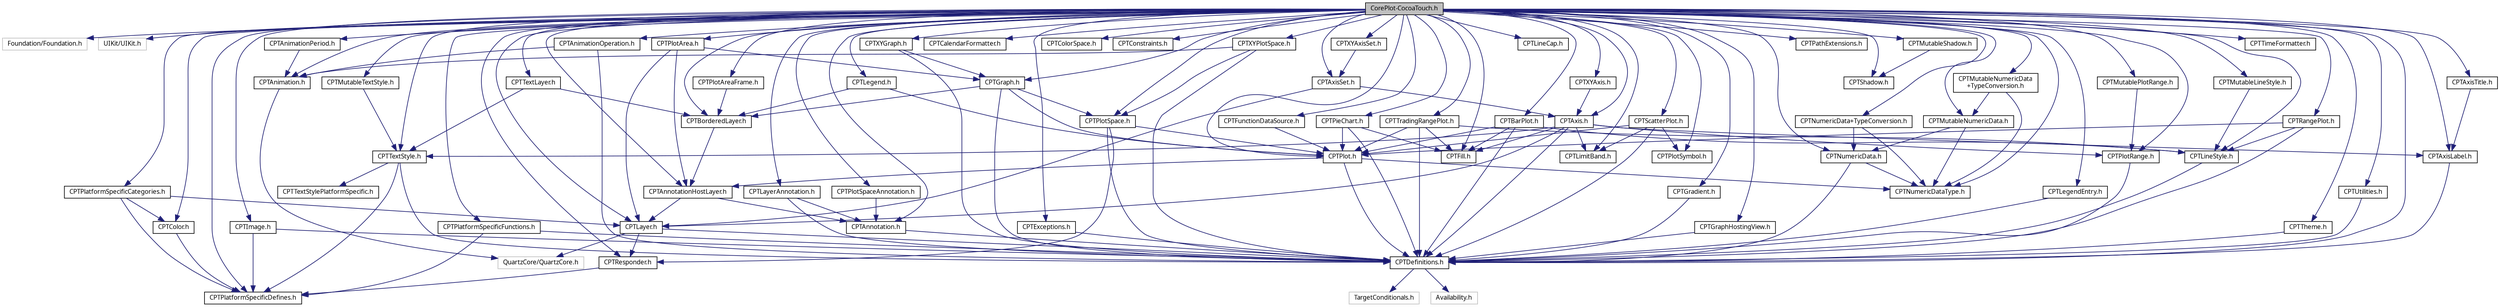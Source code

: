 digraph "CorePlot-CocoaTouch.h"
{
 // LATEX_PDF_SIZE
  bgcolor="transparent";
  edge [fontname="Lucinda Grande",fontsize="10",labelfontname="Lucinda Grande",labelfontsize="10"];
  node [fontname="Lucinda Grande",fontsize="10",shape=record];
  Node1 [label="CorePlot-CocoaTouch.h",height=0.2,width=0.4,color="black", fillcolor="grey75", style="filled", fontcolor="black",tooltip=" "];
  Node1 -> Node2 [color="midnightblue",fontsize="10",style="solid",fontname="Lucinda Grande"];
  Node2 [label="Foundation/Foundation.h",height=0.2,width=0.4,color="grey75",tooltip=" "];
  Node1 -> Node3 [color="midnightblue",fontsize="10",style="solid",fontname="Lucinda Grande"];
  Node3 [label="UIKit/UIKit.h",height=0.2,width=0.4,color="grey75",tooltip=" "];
  Node1 -> Node4 [color="midnightblue",fontsize="10",style="solid",fontname="Lucinda Grande"];
  Node4 [label="CPTAnimation.h",height=0.2,width=0.4,color="black",URL="$_c_p_t_animation_8h.html",tooltip=" "];
  Node4 -> Node5 [color="midnightblue",fontsize="10",style="solid",fontname="Lucinda Grande"];
  Node5 [label="QuartzCore/QuartzCore.h",height=0.2,width=0.4,color="grey75",tooltip=" "];
  Node1 -> Node6 [color="midnightblue",fontsize="10",style="solid",fontname="Lucinda Grande"];
  Node6 [label="CPTAnimationOperation.h",height=0.2,width=0.4,color="black",URL="$_c_p_t_animation_operation_8h.html",tooltip=" "];
  Node6 -> Node7 [color="midnightblue",fontsize="10",style="solid",fontname="Lucinda Grande"];
  Node7 [label="CPTDefinitions.h",height=0.2,width=0.4,color="black",URL="$_c_p_t_definitions_8h.html",tooltip=" "];
  Node7 -> Node8 [color="midnightblue",fontsize="10",style="solid",fontname="Lucinda Grande"];
  Node8 [label="TargetConditionals.h",height=0.2,width=0.4,color="grey75",tooltip=" "];
  Node7 -> Node9 [color="midnightblue",fontsize="10",style="solid",fontname="Lucinda Grande"];
  Node9 [label="Availability.h",height=0.2,width=0.4,color="grey75",tooltip=" "];
  Node6 -> Node4 [color="midnightblue",fontsize="10",style="solid",fontname="Lucinda Grande"];
  Node1 -> Node10 [color="midnightblue",fontsize="10",style="solid",fontname="Lucinda Grande"];
  Node10 [label="CPTAnimationPeriod.h",height=0.2,width=0.4,color="black",URL="$_c_p_t_animation_period_8h.html",tooltip=" "];
  Node10 -> Node4 [color="midnightblue",fontsize="10",style="solid",fontname="Lucinda Grande"];
  Node1 -> Node11 [color="midnightblue",fontsize="10",style="solid",fontname="Lucinda Grande"];
  Node11 [label="CPTAnnotation.h",height=0.2,width=0.4,color="black",URL="$_c_p_t_annotation_8h.html",tooltip=" "];
  Node11 -> Node7 [color="midnightblue",fontsize="10",style="solid",fontname="Lucinda Grande"];
  Node1 -> Node12 [color="midnightblue",fontsize="10",style="solid",fontname="Lucinda Grande"];
  Node12 [label="CPTAnnotationHostLayer.h",height=0.2,width=0.4,color="black",URL="$_c_p_t_annotation_host_layer_8h.html",tooltip=" "];
  Node12 -> Node13 [color="midnightblue",fontsize="10",style="solid",fontname="Lucinda Grande"];
  Node13 [label="CPTLayer.h",height=0.2,width=0.4,color="black",URL="$_c_p_t_layer_8h.html",tooltip=" "];
  Node13 -> Node14 [color="midnightblue",fontsize="10",style="solid",fontname="Lucinda Grande"];
  Node14 [label="CPTResponder.h",height=0.2,width=0.4,color="black",URL="$_c_p_t_responder_8h.html",tooltip=" "];
  Node14 -> Node15 [color="midnightblue",fontsize="10",style="solid",fontname="Lucinda Grande"];
  Node15 [label="CPTPlatformSpecificDefines.h",height=0.2,width=0.4,color="black",URL="$_c_p_t_platform_specific_defines_8h.html",tooltip=" "];
  Node13 -> Node5 [color="midnightblue",fontsize="10",style="solid",fontname="Lucinda Grande"];
  Node13 -> Node7 [color="midnightblue",fontsize="10",style="solid",fontname="Lucinda Grande"];
  Node12 -> Node11 [color="midnightblue",fontsize="10",style="solid",fontname="Lucinda Grande"];
  Node1 -> Node16 [color="midnightblue",fontsize="10",style="solid",fontname="Lucinda Grande"];
  Node16 [label="CPTAxis.h",height=0.2,width=0.4,color="black",URL="$_c_p_t_axis_8h.html",tooltip=" "];
  Node16 -> Node17 [color="midnightblue",fontsize="10",style="solid",fontname="Lucinda Grande"];
  Node17 [label="CPTAxisLabel.h",height=0.2,width=0.4,color="black",URL="$_c_p_t_axis_label_8h.html",tooltip=" "];
  Node17 -> Node7 [color="midnightblue",fontsize="10",style="solid",fontname="Lucinda Grande"];
  Node16 -> Node7 [color="midnightblue",fontsize="10",style="solid",fontname="Lucinda Grande"];
  Node16 -> Node18 [color="midnightblue",fontsize="10",style="solid",fontname="Lucinda Grande"];
  Node18 [label="CPTFill.h",height=0.2,width=0.4,color="black",URL="$_c_p_t_fill_8h.html",tooltip=" "];
  Node16 -> Node13 [color="midnightblue",fontsize="10",style="solid",fontname="Lucinda Grande"];
  Node16 -> Node19 [color="midnightblue",fontsize="10",style="solid",fontname="Lucinda Grande"];
  Node19 [label="CPTLimitBand.h",height=0.2,width=0.4,color="black",URL="$_c_p_t_limit_band_8h.html",tooltip=" "];
  Node16 -> Node20 [color="midnightblue",fontsize="10",style="solid",fontname="Lucinda Grande"];
  Node20 [label="CPTPlotRange.h",height=0.2,width=0.4,color="black",URL="$_c_p_t_plot_range_8h.html",tooltip=" "];
  Node20 -> Node7 [color="midnightblue",fontsize="10",style="solid",fontname="Lucinda Grande"];
  Node16 -> Node21 [color="midnightblue",fontsize="10",style="solid",fontname="Lucinda Grande"];
  Node21 [label="CPTTextStyle.h",height=0.2,width=0.4,color="black",URL="$_c_p_t_text_style_8h.html",tooltip=" "];
  Node21 -> Node15 [color="midnightblue",fontsize="10",style="solid",fontname="Lucinda Grande"];
  Node21 -> Node22 [color="midnightblue",fontsize="10",style="solid",fontname="Lucinda Grande"];
  Node22 [label="CPTTextStylePlatformSpecific.h",height=0.2,width=0.4,color="black",URL="$_c_p_t_text_style_platform_specific_8h.html",tooltip=" "];
  Node21 -> Node7 [color="midnightblue",fontsize="10",style="solid",fontname="Lucinda Grande"];
  Node1 -> Node17 [color="midnightblue",fontsize="10",style="solid",fontname="Lucinda Grande"];
  Node1 -> Node23 [color="midnightblue",fontsize="10",style="solid",fontname="Lucinda Grande"];
  Node23 [label="CPTAxisSet.h",height=0.2,width=0.4,color="black",URL="$_c_p_t_axis_set_8h.html",tooltip=" "];
  Node23 -> Node13 [color="midnightblue",fontsize="10",style="solid",fontname="Lucinda Grande"];
  Node23 -> Node16 [color="midnightblue",fontsize="10",style="solid",fontname="Lucinda Grande"];
  Node1 -> Node24 [color="midnightblue",fontsize="10",style="solid",fontname="Lucinda Grande"];
  Node24 [label="CPTAxisTitle.h",height=0.2,width=0.4,color="black",URL="$_c_p_t_axis_title_8h.html",tooltip=" "];
  Node24 -> Node17 [color="midnightblue",fontsize="10",style="solid",fontname="Lucinda Grande"];
  Node1 -> Node25 [color="midnightblue",fontsize="10",style="solid",fontname="Lucinda Grande"];
  Node25 [label="CPTBarPlot.h",height=0.2,width=0.4,color="black",URL="$_c_p_t_bar_plot_8h.html",tooltip=" "];
  Node25 -> Node7 [color="midnightblue",fontsize="10",style="solid",fontname="Lucinda Grande"];
  Node25 -> Node18 [color="midnightblue",fontsize="10",style="solid",fontname="Lucinda Grande"];
  Node25 -> Node26 [color="midnightblue",fontsize="10",style="solid",fontname="Lucinda Grande"];
  Node26 [label="CPTLineStyle.h",height=0.2,width=0.4,color="black",URL="$_c_p_t_line_style_8h.html",tooltip=" "];
  Node26 -> Node7 [color="midnightblue",fontsize="10",style="solid",fontname="Lucinda Grande"];
  Node25 -> Node27 [color="midnightblue",fontsize="10",style="solid",fontname="Lucinda Grande"];
  Node27 [label="CPTPlot.h",height=0.2,width=0.4,color="black",URL="$_c_p_t_plot_8h.html",tooltip=" "];
  Node27 -> Node7 [color="midnightblue",fontsize="10",style="solid",fontname="Lucinda Grande"];
  Node27 -> Node28 [color="midnightblue",fontsize="10",style="solid",fontname="Lucinda Grande"];
  Node28 [label="CPTNumericDataType.h",height=0.2,width=0.4,color="black",URL="$_c_p_t_numeric_data_type_8h.html",tooltip=" "];
  Node27 -> Node12 [color="midnightblue",fontsize="10",style="solid",fontname="Lucinda Grande"];
  Node1 -> Node29 [color="midnightblue",fontsize="10",style="solid",fontname="Lucinda Grande"];
  Node29 [label="CPTBorderedLayer.h",height=0.2,width=0.4,color="black",URL="$_c_p_t_bordered_layer_8h.html",tooltip=" "];
  Node29 -> Node12 [color="midnightblue",fontsize="10",style="solid",fontname="Lucinda Grande"];
  Node1 -> Node30 [color="midnightblue",fontsize="10",style="solid",fontname="Lucinda Grande"];
  Node30 [label="CPTCalendarFormatter.h",height=0.2,width=0.4,color="black",URL="$_c_p_t_calendar_formatter_8h.html",tooltip=" "];
  Node1 -> Node31 [color="midnightblue",fontsize="10",style="solid",fontname="Lucinda Grande"];
  Node31 [label="CPTColor.h",height=0.2,width=0.4,color="black",URL="$_c_p_t_color_8h.html",tooltip=" "];
  Node31 -> Node15 [color="midnightblue",fontsize="10",style="solid",fontname="Lucinda Grande"];
  Node1 -> Node32 [color="midnightblue",fontsize="10",style="solid",fontname="Lucinda Grande"];
  Node32 [label="CPTColorSpace.h",height=0.2,width=0.4,color="black",URL="$_c_p_t_color_space_8h.html",tooltip=" "];
  Node1 -> Node33 [color="midnightblue",fontsize="10",style="solid",fontname="Lucinda Grande"];
  Node33 [label="CPTConstraints.h",height=0.2,width=0.4,color="black",URL="$_c_p_t_constraints_8h.html",tooltip=" "];
  Node1 -> Node7 [color="midnightblue",fontsize="10",style="solid",fontname="Lucinda Grande"];
  Node1 -> Node34 [color="midnightblue",fontsize="10",style="solid",fontname="Lucinda Grande"];
  Node34 [label="CPTExceptions.h",height=0.2,width=0.4,color="black",URL="$_c_p_t_exceptions_8h.html",tooltip=" "];
  Node34 -> Node7 [color="midnightblue",fontsize="10",style="solid",fontname="Lucinda Grande"];
  Node1 -> Node18 [color="midnightblue",fontsize="10",style="solid",fontname="Lucinda Grande"];
  Node1 -> Node35 [color="midnightblue",fontsize="10",style="solid",fontname="Lucinda Grande"];
  Node35 [label="CPTFunctionDataSource.h",height=0.2,width=0.4,color="black",URL="$_c_p_t_function_data_source_8h.html",tooltip=" "];
  Node35 -> Node27 [color="midnightblue",fontsize="10",style="solid",fontname="Lucinda Grande"];
  Node1 -> Node36 [color="midnightblue",fontsize="10",style="solid",fontname="Lucinda Grande"];
  Node36 [label="CPTGradient.h",height=0.2,width=0.4,color="black",URL="$_c_p_t_gradient_8h.html",tooltip=" "];
  Node36 -> Node7 [color="midnightblue",fontsize="10",style="solid",fontname="Lucinda Grande"];
  Node1 -> Node37 [color="midnightblue",fontsize="10",style="solid",fontname="Lucinda Grande"];
  Node37 [label="CPTGraph.h",height=0.2,width=0.4,color="black",URL="$_c_p_t_graph_8h.html",tooltip=" "];
  Node37 -> Node29 [color="midnightblue",fontsize="10",style="solid",fontname="Lucinda Grande"];
  Node37 -> Node7 [color="midnightblue",fontsize="10",style="solid",fontname="Lucinda Grande"];
  Node37 -> Node27 [color="midnightblue",fontsize="10",style="solid",fontname="Lucinda Grande"];
  Node37 -> Node38 [color="midnightblue",fontsize="10",style="solid",fontname="Lucinda Grande"];
  Node38 [label="CPTPlotSpace.h",height=0.2,width=0.4,color="black",URL="$_c_p_t_plot_space_8h.html",tooltip=" "];
  Node38 -> Node27 [color="midnightblue",fontsize="10",style="solid",fontname="Lucinda Grande"];
  Node38 -> Node14 [color="midnightblue",fontsize="10",style="solid",fontname="Lucinda Grande"];
  Node38 -> Node7 [color="midnightblue",fontsize="10",style="solid",fontname="Lucinda Grande"];
  Node1 -> Node39 [color="midnightblue",fontsize="10",style="solid",fontname="Lucinda Grande"];
  Node39 [label="CPTGraphHostingView.h",height=0.2,width=0.4,color="black",URL="$_c_p_t_graph_hosting_view_8h.html",tooltip=" "];
  Node39 -> Node7 [color="midnightblue",fontsize="10",style="solid",fontname="Lucinda Grande"];
  Node1 -> Node40 [color="midnightblue",fontsize="10",style="solid",fontname="Lucinda Grande"];
  Node40 [label="CPTImage.h",height=0.2,width=0.4,color="black",URL="$_c_p_t_image_8h.html",tooltip=" "];
  Node40 -> Node15 [color="midnightblue",fontsize="10",style="solid",fontname="Lucinda Grande"];
  Node40 -> Node7 [color="midnightblue",fontsize="10",style="solid",fontname="Lucinda Grande"];
  Node1 -> Node13 [color="midnightblue",fontsize="10",style="solid",fontname="Lucinda Grande"];
  Node1 -> Node41 [color="midnightblue",fontsize="10",style="solid",fontname="Lucinda Grande"];
  Node41 [label="CPTLayerAnnotation.h",height=0.2,width=0.4,color="black",URL="$_c_p_t_layer_annotation_8h.html",tooltip=" "];
  Node41 -> Node7 [color="midnightblue",fontsize="10",style="solid",fontname="Lucinda Grande"];
  Node41 -> Node11 [color="midnightblue",fontsize="10",style="solid",fontname="Lucinda Grande"];
  Node1 -> Node42 [color="midnightblue",fontsize="10",style="solid",fontname="Lucinda Grande"];
  Node42 [label="CPTLegend.h",height=0.2,width=0.4,color="black",URL="$_c_p_t_legend_8h.html",tooltip=" "];
  Node42 -> Node27 [color="midnightblue",fontsize="10",style="solid",fontname="Lucinda Grande"];
  Node42 -> Node29 [color="midnightblue",fontsize="10",style="solid",fontname="Lucinda Grande"];
  Node1 -> Node43 [color="midnightblue",fontsize="10",style="solid",fontname="Lucinda Grande"];
  Node43 [label="CPTLegendEntry.h",height=0.2,width=0.4,color="black",URL="$_c_p_t_legend_entry_8h.html",tooltip=" "];
  Node43 -> Node7 [color="midnightblue",fontsize="10",style="solid",fontname="Lucinda Grande"];
  Node1 -> Node19 [color="midnightblue",fontsize="10",style="solid",fontname="Lucinda Grande"];
  Node1 -> Node44 [color="midnightblue",fontsize="10",style="solid",fontname="Lucinda Grande"];
  Node44 [label="CPTLineCap.h",height=0.2,width=0.4,color="black",URL="$_c_p_t_line_cap_8h.html",tooltip=" "];
  Node1 -> Node26 [color="midnightblue",fontsize="10",style="solid",fontname="Lucinda Grande"];
  Node1 -> Node45 [color="midnightblue",fontsize="10",style="solid",fontname="Lucinda Grande"];
  Node45 [label="CPTMutableLineStyle.h",height=0.2,width=0.4,color="black",URL="$_c_p_t_mutable_line_style_8h.html",tooltip=" "];
  Node45 -> Node26 [color="midnightblue",fontsize="10",style="solid",fontname="Lucinda Grande"];
  Node1 -> Node46 [color="midnightblue",fontsize="10",style="solid",fontname="Lucinda Grande"];
  Node46 [label="CPTMutableNumericData\l+TypeConversion.h",height=0.2,width=0.4,color="black",URL="$_c_p_t_mutable_numeric_data_09_type_conversion_8h.html",tooltip=" "];
  Node46 -> Node47 [color="midnightblue",fontsize="10",style="solid",fontname="Lucinda Grande"];
  Node47 [label="CPTMutableNumericData.h",height=0.2,width=0.4,color="black",URL="$_c_p_t_mutable_numeric_data_8h.html",tooltip=" "];
  Node47 -> Node28 [color="midnightblue",fontsize="10",style="solid",fontname="Lucinda Grande"];
  Node47 -> Node48 [color="midnightblue",fontsize="10",style="solid",fontname="Lucinda Grande"];
  Node48 [label="CPTNumericData.h",height=0.2,width=0.4,color="black",URL="$_c_p_t_numeric_data_8h.html",tooltip=" "];
  Node48 -> Node28 [color="midnightblue",fontsize="10",style="solid",fontname="Lucinda Grande"];
  Node48 -> Node7 [color="midnightblue",fontsize="10",style="solid",fontname="Lucinda Grande"];
  Node46 -> Node28 [color="midnightblue",fontsize="10",style="solid",fontname="Lucinda Grande"];
  Node1 -> Node47 [color="midnightblue",fontsize="10",style="solid",fontname="Lucinda Grande"];
  Node1 -> Node49 [color="midnightblue",fontsize="10",style="solid",fontname="Lucinda Grande"];
  Node49 [label="CPTMutablePlotRange.h",height=0.2,width=0.4,color="black",URL="$_c_p_t_mutable_plot_range_8h.html",tooltip=" "];
  Node49 -> Node20 [color="midnightblue",fontsize="10",style="solid",fontname="Lucinda Grande"];
  Node1 -> Node50 [color="midnightblue",fontsize="10",style="solid",fontname="Lucinda Grande"];
  Node50 [label="CPTMutableShadow.h",height=0.2,width=0.4,color="black",URL="$_c_p_t_mutable_shadow_8h.html",tooltip=" "];
  Node50 -> Node51 [color="midnightblue",fontsize="10",style="solid",fontname="Lucinda Grande"];
  Node51 [label="CPTShadow.h",height=0.2,width=0.4,color="black",URL="$_c_p_t_shadow_8h.html",tooltip=" "];
  Node1 -> Node52 [color="midnightblue",fontsize="10",style="solid",fontname="Lucinda Grande"];
  Node52 [label="CPTMutableTextStyle.h",height=0.2,width=0.4,color="black",URL="$_c_p_t_mutable_text_style_8h.html",tooltip=" "];
  Node52 -> Node21 [color="midnightblue",fontsize="10",style="solid",fontname="Lucinda Grande"];
  Node1 -> Node53 [color="midnightblue",fontsize="10",style="solid",fontname="Lucinda Grande"];
  Node53 [label="CPTNumericData+TypeConversion.h",height=0.2,width=0.4,color="black",URL="$_c_p_t_numeric_data_09_type_conversion_8h.html",tooltip=" "];
  Node53 -> Node28 [color="midnightblue",fontsize="10",style="solid",fontname="Lucinda Grande"];
  Node53 -> Node48 [color="midnightblue",fontsize="10",style="solid",fontname="Lucinda Grande"];
  Node1 -> Node48 [color="midnightblue",fontsize="10",style="solid",fontname="Lucinda Grande"];
  Node1 -> Node28 [color="midnightblue",fontsize="10",style="solid",fontname="Lucinda Grande"];
  Node1 -> Node54 [color="midnightblue",fontsize="10",style="solid",fontname="Lucinda Grande"];
  Node54 [label="CPTPathExtensions.h",height=0.2,width=0.4,color="black",URL="$_c_p_t_path_extensions_8h.html",tooltip=" "];
  Node1 -> Node55 [color="midnightblue",fontsize="10",style="solid",fontname="Lucinda Grande"];
  Node55 [label="CPTPieChart.h",height=0.2,width=0.4,color="black",URL="$_c_p_t_pie_chart_8h.html",tooltip=" "];
  Node55 -> Node7 [color="midnightblue",fontsize="10",style="solid",fontname="Lucinda Grande"];
  Node55 -> Node18 [color="midnightblue",fontsize="10",style="solid",fontname="Lucinda Grande"];
  Node55 -> Node27 [color="midnightblue",fontsize="10",style="solid",fontname="Lucinda Grande"];
  Node1 -> Node56 [color="midnightblue",fontsize="10",style="solid",fontname="Lucinda Grande"];
  Node56 [label="CPTPlatformSpecificCategories.h",height=0.2,width=0.4,color="black",URL="$_c_p_t_platform_specific_categories_8h.html",tooltip=" "];
  Node56 -> Node31 [color="midnightblue",fontsize="10",style="solid",fontname="Lucinda Grande"];
  Node56 -> Node13 [color="midnightblue",fontsize="10",style="solid",fontname="Lucinda Grande"];
  Node56 -> Node15 [color="midnightblue",fontsize="10",style="solid",fontname="Lucinda Grande"];
  Node1 -> Node15 [color="midnightblue",fontsize="10",style="solid",fontname="Lucinda Grande"];
  Node1 -> Node57 [color="midnightblue",fontsize="10",style="solid",fontname="Lucinda Grande"];
  Node57 [label="CPTPlatformSpecificFunctions.h",height=0.2,width=0.4,color="black",URL="$_c_p_t_platform_specific_functions_8h.html",tooltip=" "];
  Node57 -> Node15 [color="midnightblue",fontsize="10",style="solid",fontname="Lucinda Grande"];
  Node57 -> Node7 [color="midnightblue",fontsize="10",style="solid",fontname="Lucinda Grande"];
  Node1 -> Node27 [color="midnightblue",fontsize="10",style="solid",fontname="Lucinda Grande"];
  Node1 -> Node58 [color="midnightblue",fontsize="10",style="solid",fontname="Lucinda Grande"];
  Node58 [label="CPTPlotArea.h",height=0.2,width=0.4,color="black",URL="$_c_p_t_plot_area_8h.html",tooltip=" "];
  Node58 -> Node37 [color="midnightblue",fontsize="10",style="solid",fontname="Lucinda Grande"];
  Node58 -> Node13 [color="midnightblue",fontsize="10",style="solid",fontname="Lucinda Grande"];
  Node58 -> Node12 [color="midnightblue",fontsize="10",style="solid",fontname="Lucinda Grande"];
  Node1 -> Node59 [color="midnightblue",fontsize="10",style="solid",fontname="Lucinda Grande"];
  Node59 [label="CPTPlotAreaFrame.h",height=0.2,width=0.4,color="black",URL="$_c_p_t_plot_area_frame_8h.html",tooltip=" "];
  Node59 -> Node29 [color="midnightblue",fontsize="10",style="solid",fontname="Lucinda Grande"];
  Node1 -> Node20 [color="midnightblue",fontsize="10",style="solid",fontname="Lucinda Grande"];
  Node1 -> Node38 [color="midnightblue",fontsize="10",style="solid",fontname="Lucinda Grande"];
  Node1 -> Node60 [color="midnightblue",fontsize="10",style="solid",fontname="Lucinda Grande"];
  Node60 [label="CPTPlotSpaceAnnotation.h",height=0.2,width=0.4,color="black",URL="$_c_p_t_plot_space_annotation_8h.html",tooltip=" "];
  Node60 -> Node11 [color="midnightblue",fontsize="10",style="solid",fontname="Lucinda Grande"];
  Node1 -> Node61 [color="midnightblue",fontsize="10",style="solid",fontname="Lucinda Grande"];
  Node61 [label="CPTPlotSymbol.h",height=0.2,width=0.4,color="black",URL="$_c_p_t_plot_symbol_8h.html",tooltip=" "];
  Node1 -> Node62 [color="midnightblue",fontsize="10",style="solid",fontname="Lucinda Grande"];
  Node62 [label="CPTRangePlot.h",height=0.2,width=0.4,color="black",URL="$_c_p_t_range_plot_8h.html",tooltip=" "];
  Node62 -> Node7 [color="midnightblue",fontsize="10",style="solid",fontname="Lucinda Grande"];
  Node62 -> Node26 [color="midnightblue",fontsize="10",style="solid",fontname="Lucinda Grande"];
  Node62 -> Node27 [color="midnightblue",fontsize="10",style="solid",fontname="Lucinda Grande"];
  Node1 -> Node14 [color="midnightblue",fontsize="10",style="solid",fontname="Lucinda Grande"];
  Node1 -> Node63 [color="midnightblue",fontsize="10",style="solid",fontname="Lucinda Grande"];
  Node63 [label="CPTScatterPlot.h",height=0.2,width=0.4,color="black",URL="$_c_p_t_scatter_plot_8h.html",tooltip=" "];
  Node63 -> Node19 [color="midnightblue",fontsize="10",style="solid",fontname="Lucinda Grande"];
  Node63 -> Node27 [color="midnightblue",fontsize="10",style="solid",fontname="Lucinda Grande"];
  Node63 -> Node61 [color="midnightblue",fontsize="10",style="solid",fontname="Lucinda Grande"];
  Node63 -> Node7 [color="midnightblue",fontsize="10",style="solid",fontname="Lucinda Grande"];
  Node1 -> Node51 [color="midnightblue",fontsize="10",style="solid",fontname="Lucinda Grande"];
  Node1 -> Node64 [color="midnightblue",fontsize="10",style="solid",fontname="Lucinda Grande"];
  Node64 [label="CPTTextLayer.h",height=0.2,width=0.4,color="black",URL="$_c_p_t_text_layer_8h.html",tooltip=" "];
  Node64 -> Node21 [color="midnightblue",fontsize="10",style="solid",fontname="Lucinda Grande"];
  Node64 -> Node29 [color="midnightblue",fontsize="10",style="solid",fontname="Lucinda Grande"];
  Node1 -> Node21 [color="midnightblue",fontsize="10",style="solid",fontname="Lucinda Grande"];
  Node1 -> Node65 [color="midnightblue",fontsize="10",style="solid",fontname="Lucinda Grande"];
  Node65 [label="CPTTheme.h",height=0.2,width=0.4,color="black",URL="$_c_p_t_theme_8h.html",tooltip=" "];
  Node65 -> Node7 [color="midnightblue",fontsize="10",style="solid",fontname="Lucinda Grande"];
  Node1 -> Node66 [color="midnightblue",fontsize="10",style="solid",fontname="Lucinda Grande"];
  Node66 [label="CPTTimeFormatter.h",height=0.2,width=0.4,color="black",URL="$_c_p_t_time_formatter_8h.html",tooltip=" "];
  Node1 -> Node67 [color="midnightblue",fontsize="10",style="solid",fontname="Lucinda Grande"];
  Node67 [label="CPTTradingRangePlot.h",height=0.2,width=0.4,color="black",URL="$_c_p_t_trading_range_plot_8h.html",tooltip=" "];
  Node67 -> Node7 [color="midnightblue",fontsize="10",style="solid",fontname="Lucinda Grande"];
  Node67 -> Node18 [color="midnightblue",fontsize="10",style="solid",fontname="Lucinda Grande"];
  Node67 -> Node26 [color="midnightblue",fontsize="10",style="solid",fontname="Lucinda Grande"];
  Node67 -> Node27 [color="midnightblue",fontsize="10",style="solid",fontname="Lucinda Grande"];
  Node1 -> Node68 [color="midnightblue",fontsize="10",style="solid",fontname="Lucinda Grande"];
  Node68 [label="CPTUtilities.h",height=0.2,width=0.4,color="black",URL="$_c_p_t_utilities_8h.html",tooltip=" "];
  Node68 -> Node7 [color="midnightblue",fontsize="10",style="solid",fontname="Lucinda Grande"];
  Node1 -> Node69 [color="midnightblue",fontsize="10",style="solid",fontname="Lucinda Grande"];
  Node69 [label="CPTXYAxis.h",height=0.2,width=0.4,color="black",URL="$_c_p_t_x_y_axis_8h.html",tooltip=" "];
  Node69 -> Node16 [color="midnightblue",fontsize="10",style="solid",fontname="Lucinda Grande"];
  Node1 -> Node70 [color="midnightblue",fontsize="10",style="solid",fontname="Lucinda Grande"];
  Node70 [label="CPTXYAxisSet.h",height=0.2,width=0.4,color="black",URL="$_c_p_t_x_y_axis_set_8h.html",tooltip=" "];
  Node70 -> Node23 [color="midnightblue",fontsize="10",style="solid",fontname="Lucinda Grande"];
  Node1 -> Node71 [color="midnightblue",fontsize="10",style="solid",fontname="Lucinda Grande"];
  Node71 [label="CPTXYGraph.h",height=0.2,width=0.4,color="black",URL="$_c_p_t_x_y_graph_8h.html",tooltip=" "];
  Node71 -> Node7 [color="midnightblue",fontsize="10",style="solid",fontname="Lucinda Grande"];
  Node71 -> Node37 [color="midnightblue",fontsize="10",style="solid",fontname="Lucinda Grande"];
  Node1 -> Node72 [color="midnightblue",fontsize="10",style="solid",fontname="Lucinda Grande"];
  Node72 [label="CPTXYPlotSpace.h",height=0.2,width=0.4,color="black",URL="$_c_p_t_x_y_plot_space_8h.html",tooltip=" "];
  Node72 -> Node7 [color="midnightblue",fontsize="10",style="solid",fontname="Lucinda Grande"];
  Node72 -> Node38 [color="midnightblue",fontsize="10",style="solid",fontname="Lucinda Grande"];
  Node72 -> Node4 [color="midnightblue",fontsize="10",style="solid",fontname="Lucinda Grande"];
}
